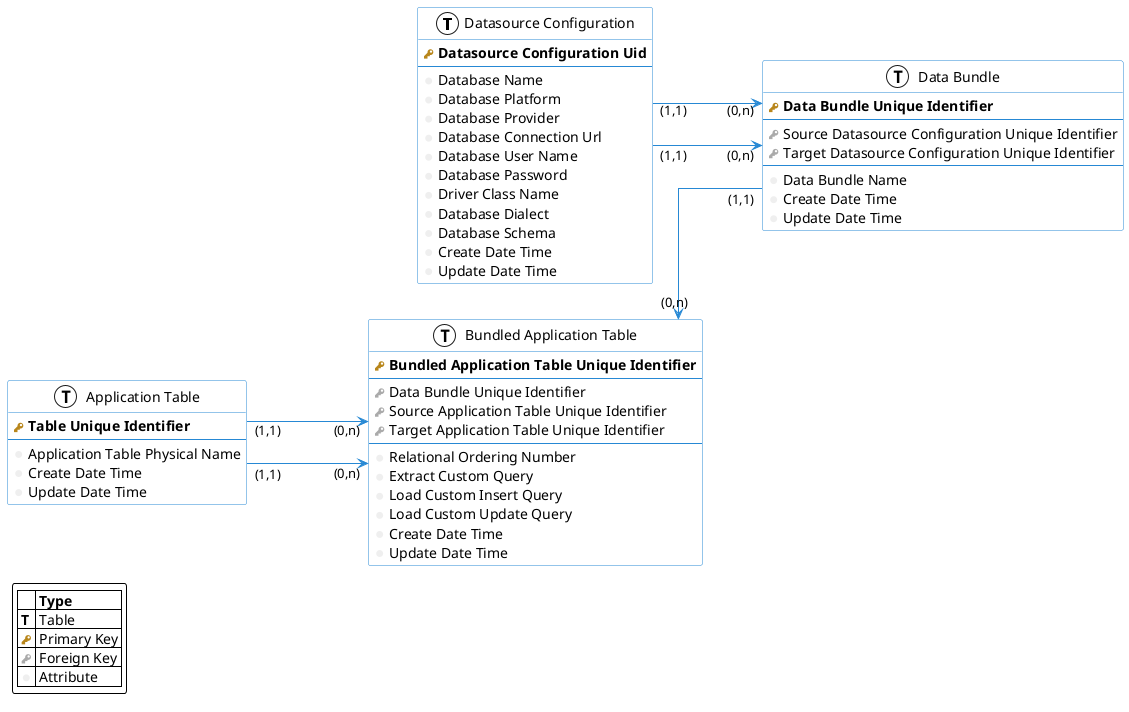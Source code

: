 @startuml
left to right direction
skinparam roundcorner 5
skinparam linetype ortho
skinparam shadowing false
skinparam handwritten false
skinparam class {
    BackgroundColor white
    ArrowColor #2688d4
    BorderColor #2688d4
}
skinparam legendBackgroundColor white

!define primary_key(name) <b><color:#b8861b><&key></color> name</b>
!define foreign_key(name) <color:#aaaaaa><&key></color> name
!define column(name) <color:#efefef><&media-record></color> name
!define table(logical, physical) entity "logical" as physical << (T, white) >>

'diagram title'
'title Extract Load Batch Application - Logical Model

table( Datasource Configuration, EL_DATASOURCE_CONFIGURATION ) {
  primary_key( Datasource Configuration Uid )
  --
  column( Database Name )
  column( Database Platform )
  column( Database Provider )
  column( Database Connection Url )
  column( Database User Name )
  column( Database Password )
  column( Driver Class Name )
  column( Database Dialect )
  column( Database Schema )
  column( Create Date Time )
  column( Update Date Time )
}

table( Data Bundle, EL_DATA_BUNDLE ) {
  primary_key( Data Bundle Unique Identifier )
  --
  foreign_key( Source Datasource Configuration Unique Identifier )
  foreign_key( Target Datasource Configuration Unique Identifier )
  --
  column( Data Bundle Name )
  column( Create Date Time )
  column( Update Date Time )
}

table( Application Table, EL_TABLE ) {
  primary_key( Table Unique Identifier )
  --
  column( Application Table Physical Name )
  column( Create Date Time )
  column( Update Date Time )
}

table( Bundled Application Table, EL_BUNDLED_TABLES ) {
  primary_key( Bundled Application Table Unique Identifier )
  --
  foreign_key( Data Bundle Unique Identifier )
  foreign_key( Source Application Table Unique Identifier )
  foreign_key( Target Application Table Unique Identifier )
  --
  column( Relational Ordering Number )
  column( Extract Custom Query )
  column( Load Custom Insert Query)
  column( Load Custom Update Query )
  column( Create Date Time )
  column( Update Date Time )
}

EL_DATASOURCE_CONFIGURATION "(1,1)" --> "(0,n)" EL_DATA_BUNDLE
EL_DATASOURCE_CONFIGURATION "(1,1)" --> "(0,n)" EL_DATA_BUNDLE

EL_TABLE "(1,1)" ---> "(0,n)" EL_BUNDLED_TABLES
EL_TABLE "(1,1)" ---> "(0,n)" EL_BUNDLED_TABLES

EL_BUNDLED_TABLES "(0,n)" <-- "(1,1)" EL_DATA_BUNDLE

legend left
    |= |= Type |
    | <b>T</b> | Table |
    | <color:#b8861b><&key></color> | Primary Key |
    | <color:#aaaaaa><&key></color> | Foreign Key |
    | <color:#efefef><&media-record></color> | Attribute |
endlegend

@enduml
